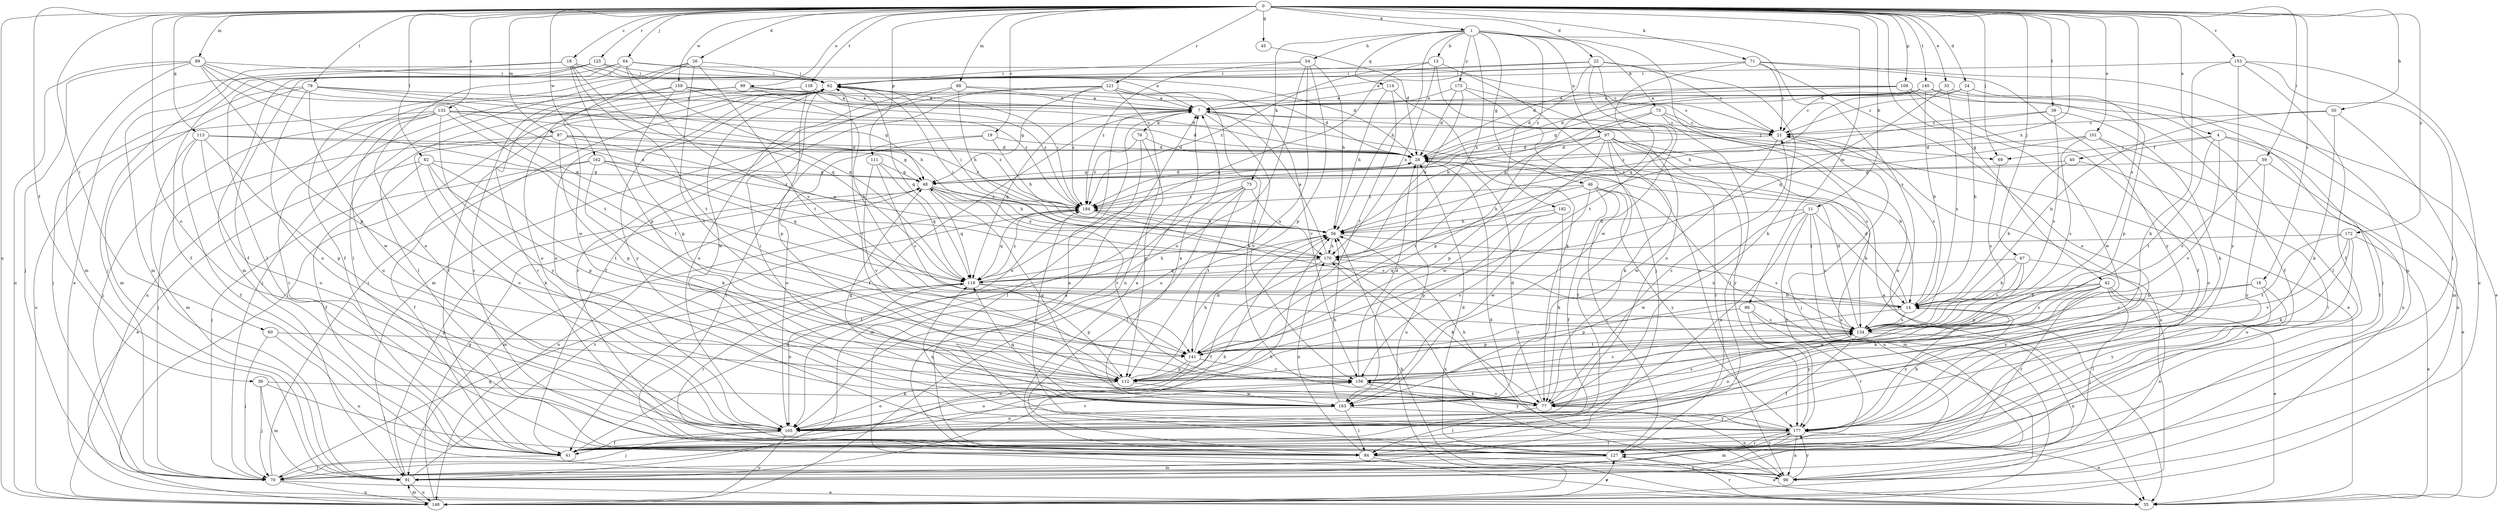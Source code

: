 strict digraph  {
0;
1;
4;
7;
11;
13;
14;
16;
18;
19;
21;
22;
24;
26;
28;
33;
35;
36;
39;
40;
41;
42;
45;
46;
48;
50;
54;
56;
59;
60;
62;
64;
67;
69;
70;
71;
73;
75;
76;
77;
79;
82;
84;
86;
87;
88;
89;
91;
97;
98;
99;
101;
105;
108;
111;
112;
113;
114;
119;
121;
125;
127;
133;
134;
138;
140;
141;
148;
153;
156;
159;
162;
163;
170;
172;
173;
177;
182;
184;
0 -> 1  [label=a];
0 -> 4  [label=a];
0 -> 11  [label=b];
0 -> 16  [label=c];
0 -> 18  [label=c];
0 -> 19  [label=c];
0 -> 22  [label=d];
0 -> 24  [label=d];
0 -> 26  [label=d];
0 -> 33  [label=e];
0 -> 36  [label=f];
0 -> 39  [label=f];
0 -> 42  [label=g];
0 -> 45  [label=g];
0 -> 50  [label=h];
0 -> 59  [label=i];
0 -> 60  [label=i];
0 -> 64  [label=j];
0 -> 67  [label=j];
0 -> 69  [label=j];
0 -> 71  [label=k];
0 -> 79  [label=l];
0 -> 82  [label=l];
0 -> 86  [label=m];
0 -> 87  [label=m];
0 -> 88  [label=m];
0 -> 89  [label=m];
0 -> 99  [label=o];
0 -> 101  [label=o];
0 -> 105  [label=o];
0 -> 108  [label=p];
0 -> 111  [label=p];
0 -> 113  [label=q];
0 -> 121  [label=r];
0 -> 125  [label=r];
0 -> 133  [label=s];
0 -> 134  [label=s];
0 -> 138  [label=t];
0 -> 140  [label=t];
0 -> 148  [label=u];
0 -> 153  [label=v];
0 -> 159  [label=w];
0 -> 162  [label=w];
0 -> 170  [label=x];
0 -> 172  [label=y];
1 -> 13  [label=b];
1 -> 35  [label=e];
1 -> 46  [label=g];
1 -> 54  [label=h];
1 -> 56  [label=h];
1 -> 73  [label=k];
1 -> 75  [label=k];
1 -> 97  [label=n];
1 -> 114  [label=q];
1 -> 134  [label=s];
1 -> 170  [label=x];
1 -> 173  [label=y];
1 -> 182  [label=z];
4 -> 40  [label=f];
4 -> 41  [label=f];
4 -> 69  [label=j];
4 -> 98  [label=n];
4 -> 141  [label=t];
4 -> 156  [label=v];
7 -> 21  [label=c];
7 -> 41  [label=f];
7 -> 69  [label=j];
7 -> 76  [label=k];
7 -> 105  [label=o];
7 -> 119  [label=q];
7 -> 134  [label=s];
7 -> 156  [label=v];
11 -> 14  [label=b];
11 -> 56  [label=h];
11 -> 91  [label=m];
11 -> 105  [label=o];
11 -> 134  [label=s];
11 -> 163  [label=w];
11 -> 177  [label=y];
13 -> 62  [label=i];
13 -> 70  [label=j];
13 -> 98  [label=n];
13 -> 119  [label=q];
13 -> 170  [label=x];
14 -> 21  [label=c];
14 -> 28  [label=d];
14 -> 112  [label=p];
14 -> 134  [label=s];
14 -> 170  [label=x];
14 -> 177  [label=y];
16 -> 14  [label=b];
16 -> 84  [label=l];
16 -> 134  [label=s];
16 -> 177  [label=y];
18 -> 7  [label=a];
18 -> 35  [label=e];
18 -> 62  [label=i];
18 -> 91  [label=m];
18 -> 112  [label=p];
18 -> 119  [label=q];
18 -> 141  [label=t];
19 -> 28  [label=d];
19 -> 56  [label=h];
19 -> 84  [label=l];
19 -> 105  [label=o];
21 -> 28  [label=d];
21 -> 70  [label=j];
21 -> 148  [label=u];
21 -> 163  [label=w];
22 -> 21  [label=c];
22 -> 28  [label=d];
22 -> 62  [label=i];
22 -> 77  [label=k];
22 -> 141  [label=t];
22 -> 163  [label=w];
22 -> 184  [label=z];
24 -> 7  [label=a];
24 -> 14  [label=b];
24 -> 21  [label=c];
24 -> 112  [label=p];
26 -> 41  [label=f];
26 -> 62  [label=i];
26 -> 84  [label=l];
26 -> 141  [label=t];
26 -> 156  [label=v];
26 -> 163  [label=w];
28 -> 48  [label=g];
28 -> 148  [label=u];
33 -> 7  [label=a];
33 -> 21  [label=c];
33 -> 70  [label=j];
33 -> 119  [label=q];
33 -> 134  [label=s];
35 -> 56  [label=h];
35 -> 127  [label=r];
36 -> 70  [label=j];
36 -> 77  [label=k];
36 -> 84  [label=l];
36 -> 91  [label=m];
39 -> 21  [label=c];
39 -> 77  [label=k];
39 -> 134  [label=s];
39 -> 184  [label=z];
40 -> 14  [label=b];
40 -> 48  [label=g];
40 -> 84  [label=l];
41 -> 70  [label=j];
42 -> 14  [label=b];
42 -> 35  [label=e];
42 -> 70  [label=j];
42 -> 77  [label=k];
42 -> 98  [label=n];
42 -> 112  [label=p];
42 -> 127  [label=r];
42 -> 134  [label=s];
42 -> 163  [label=w];
45 -> 28  [label=d];
46 -> 41  [label=f];
46 -> 56  [label=h];
46 -> 127  [label=r];
46 -> 148  [label=u];
46 -> 163  [label=w];
46 -> 177  [label=y];
46 -> 184  [label=z];
48 -> 28  [label=d];
48 -> 56  [label=h];
48 -> 119  [label=q];
48 -> 148  [label=u];
48 -> 156  [label=v];
48 -> 170  [label=x];
48 -> 184  [label=z];
50 -> 14  [label=b];
50 -> 21  [label=c];
50 -> 77  [label=k];
50 -> 91  [label=m];
54 -> 56  [label=h];
54 -> 62  [label=i];
54 -> 105  [label=o];
54 -> 112  [label=p];
54 -> 148  [label=u];
54 -> 184  [label=z];
56 -> 62  [label=i];
56 -> 134  [label=s];
56 -> 170  [label=x];
56 -> 184  [label=z];
59 -> 35  [label=e];
59 -> 48  [label=g];
59 -> 134  [label=s];
59 -> 177  [label=y];
60 -> 70  [label=j];
60 -> 98  [label=n];
60 -> 141  [label=t];
62 -> 7  [label=a];
62 -> 41  [label=f];
62 -> 105  [label=o];
62 -> 119  [label=q];
62 -> 163  [label=w];
62 -> 177  [label=y];
64 -> 21  [label=c];
64 -> 41  [label=f];
64 -> 62  [label=i];
64 -> 91  [label=m];
64 -> 105  [label=o];
64 -> 119  [label=q];
64 -> 134  [label=s];
67 -> 14  [label=b];
67 -> 112  [label=p];
67 -> 119  [label=q];
67 -> 134  [label=s];
67 -> 177  [label=y];
69 -> 134  [label=s];
70 -> 35  [label=e];
70 -> 56  [label=h];
70 -> 62  [label=i];
70 -> 119  [label=q];
70 -> 148  [label=u];
71 -> 7  [label=a];
71 -> 21  [label=c];
71 -> 62  [label=i];
71 -> 98  [label=n];
71 -> 105  [label=o];
71 -> 119  [label=q];
71 -> 177  [label=y];
73 -> 21  [label=c];
73 -> 35  [label=e];
73 -> 56  [label=h];
73 -> 84  [label=l];
73 -> 112  [label=p];
75 -> 41  [label=f];
75 -> 84  [label=l];
75 -> 91  [label=m];
75 -> 141  [label=t];
75 -> 170  [label=x];
75 -> 184  [label=z];
76 -> 28  [label=d];
76 -> 84  [label=l];
76 -> 112  [label=p];
76 -> 184  [label=z];
77 -> 21  [label=c];
77 -> 28  [label=d];
77 -> 48  [label=g];
77 -> 62  [label=i];
77 -> 84  [label=l];
77 -> 98  [label=n];
77 -> 134  [label=s];
77 -> 156  [label=v];
79 -> 7  [label=a];
79 -> 48  [label=g];
79 -> 56  [label=h];
79 -> 70  [label=j];
79 -> 91  [label=m];
79 -> 105  [label=o];
79 -> 163  [label=w];
82 -> 35  [label=e];
82 -> 41  [label=f];
82 -> 48  [label=g];
82 -> 77  [label=k];
82 -> 112  [label=p];
82 -> 141  [label=t];
84 -> 7  [label=a];
84 -> 35  [label=e];
84 -> 98  [label=n];
84 -> 170  [label=x];
86 -> 127  [label=r];
86 -> 134  [label=s];
86 -> 141  [label=t];
86 -> 177  [label=y];
87 -> 28  [label=d];
87 -> 70  [label=j];
87 -> 105  [label=o];
87 -> 112  [label=p];
87 -> 184  [label=z];
87 -> 170  [label=a];
88 -> 7  [label=a];
88 -> 28  [label=d];
88 -> 56  [label=h];
88 -> 105  [label=o];
88 -> 127  [label=r];
89 -> 62  [label=i];
89 -> 70  [label=j];
89 -> 91  [label=m];
89 -> 112  [label=p];
89 -> 119  [label=q];
89 -> 141  [label=t];
89 -> 148  [label=u];
89 -> 170  [label=x];
91 -> 48  [label=g];
91 -> 56  [label=h];
91 -> 148  [label=u];
91 -> 184  [label=z];
97 -> 14  [label=b];
97 -> 28  [label=d];
97 -> 41  [label=f];
97 -> 77  [label=k];
97 -> 112  [label=p];
97 -> 127  [label=r];
97 -> 141  [label=t];
97 -> 148  [label=u];
97 -> 163  [label=w];
97 -> 177  [label=y];
98 -> 7  [label=a];
98 -> 28  [label=d];
98 -> 170  [label=x];
98 -> 177  [label=y];
99 -> 7  [label=a];
99 -> 14  [label=b];
99 -> 21  [label=c];
99 -> 70  [label=j];
99 -> 127  [label=r];
99 -> 148  [label=u];
101 -> 28  [label=d];
101 -> 98  [label=n];
101 -> 105  [label=o];
101 -> 134  [label=s];
101 -> 184  [label=z];
105 -> 41  [label=f];
105 -> 70  [label=j];
105 -> 148  [label=u];
105 -> 156  [label=v];
108 -> 7  [label=a];
108 -> 28  [label=d];
108 -> 35  [label=e];
108 -> 41  [label=f];
108 -> 163  [label=w];
108 -> 184  [label=z];
111 -> 48  [label=g];
111 -> 119  [label=q];
111 -> 134  [label=s];
111 -> 156  [label=v];
112 -> 56  [label=h];
112 -> 62  [label=i];
112 -> 105  [label=o];
112 -> 163  [label=w];
113 -> 28  [label=d];
113 -> 41  [label=f];
113 -> 48  [label=g];
113 -> 91  [label=m];
113 -> 105  [label=o];
113 -> 112  [label=p];
114 -> 7  [label=a];
114 -> 56  [label=h];
114 -> 77  [label=k];
114 -> 141  [label=t];
119 -> 14  [label=b];
119 -> 56  [label=h];
119 -> 105  [label=o];
119 -> 112  [label=p];
119 -> 127  [label=r];
119 -> 184  [label=z];
121 -> 7  [label=a];
121 -> 41  [label=f];
121 -> 48  [label=g];
121 -> 77  [label=k];
121 -> 91  [label=m];
121 -> 98  [label=n];
121 -> 156  [label=v];
121 -> 184  [label=z];
125 -> 28  [label=d];
125 -> 41  [label=f];
125 -> 62  [label=i];
125 -> 70  [label=j];
125 -> 84  [label=l];
127 -> 7  [label=a];
127 -> 28  [label=d];
127 -> 35  [label=e];
127 -> 91  [label=m];
127 -> 177  [label=y];
133 -> 21  [label=c];
133 -> 28  [label=d];
133 -> 70  [label=j];
133 -> 105  [label=o];
133 -> 127  [label=r];
133 -> 141  [label=t];
133 -> 148  [label=u];
133 -> 177  [label=y];
133 -> 184  [label=z];
134 -> 28  [label=d];
134 -> 41  [label=f];
134 -> 98  [label=n];
134 -> 105  [label=o];
134 -> 141  [label=t];
138 -> 7  [label=a];
138 -> 84  [label=l];
138 -> 112  [label=p];
138 -> 184  [label=z];
140 -> 7  [label=a];
140 -> 14  [label=b];
140 -> 28  [label=d];
140 -> 41  [label=f];
140 -> 48  [label=g];
140 -> 56  [label=h];
140 -> 84  [label=l];
141 -> 56  [label=h];
141 -> 105  [label=o];
141 -> 112  [label=p];
141 -> 156  [label=v];
148 -> 48  [label=g];
148 -> 62  [label=i];
148 -> 91  [label=m];
148 -> 127  [label=r];
153 -> 41  [label=f];
153 -> 62  [label=i];
153 -> 77  [label=k];
153 -> 84  [label=l];
153 -> 148  [label=u];
153 -> 177  [label=y];
156 -> 28  [label=d];
156 -> 77  [label=k];
156 -> 105  [label=o];
156 -> 134  [label=s];
156 -> 177  [label=y];
159 -> 7  [label=a];
159 -> 28  [label=d];
159 -> 105  [label=o];
159 -> 112  [label=p];
159 -> 127  [label=r];
159 -> 184  [label=z];
162 -> 41  [label=f];
162 -> 48  [label=g];
162 -> 70  [label=j];
162 -> 77  [label=k];
162 -> 119  [label=q];
162 -> 184  [label=z];
163 -> 7  [label=a];
163 -> 48  [label=g];
163 -> 56  [label=h];
163 -> 84  [label=l];
163 -> 105  [label=o];
163 -> 119  [label=q];
163 -> 177  [label=y];
170 -> 7  [label=a];
170 -> 41  [label=f];
170 -> 62  [label=i];
170 -> 77  [label=k];
170 -> 119  [label=q];
172 -> 35  [label=e];
172 -> 77  [label=k];
172 -> 105  [label=o];
172 -> 141  [label=t];
172 -> 156  [label=v];
172 -> 170  [label=x];
173 -> 7  [label=a];
173 -> 28  [label=d];
173 -> 35  [label=e];
173 -> 105  [label=o];
173 -> 170  [label=x];
177 -> 14  [label=b];
177 -> 35  [label=e];
177 -> 56  [label=h];
177 -> 84  [label=l];
177 -> 91  [label=m];
177 -> 98  [label=n];
177 -> 119  [label=q];
177 -> 127  [label=r];
177 -> 184  [label=z];
182 -> 56  [label=h];
182 -> 77  [label=k];
182 -> 112  [label=p];
182 -> 156  [label=v];
184 -> 56  [label=h];
184 -> 62  [label=i];
184 -> 91  [label=m];
184 -> 119  [label=q];
184 -> 134  [label=s];
}
